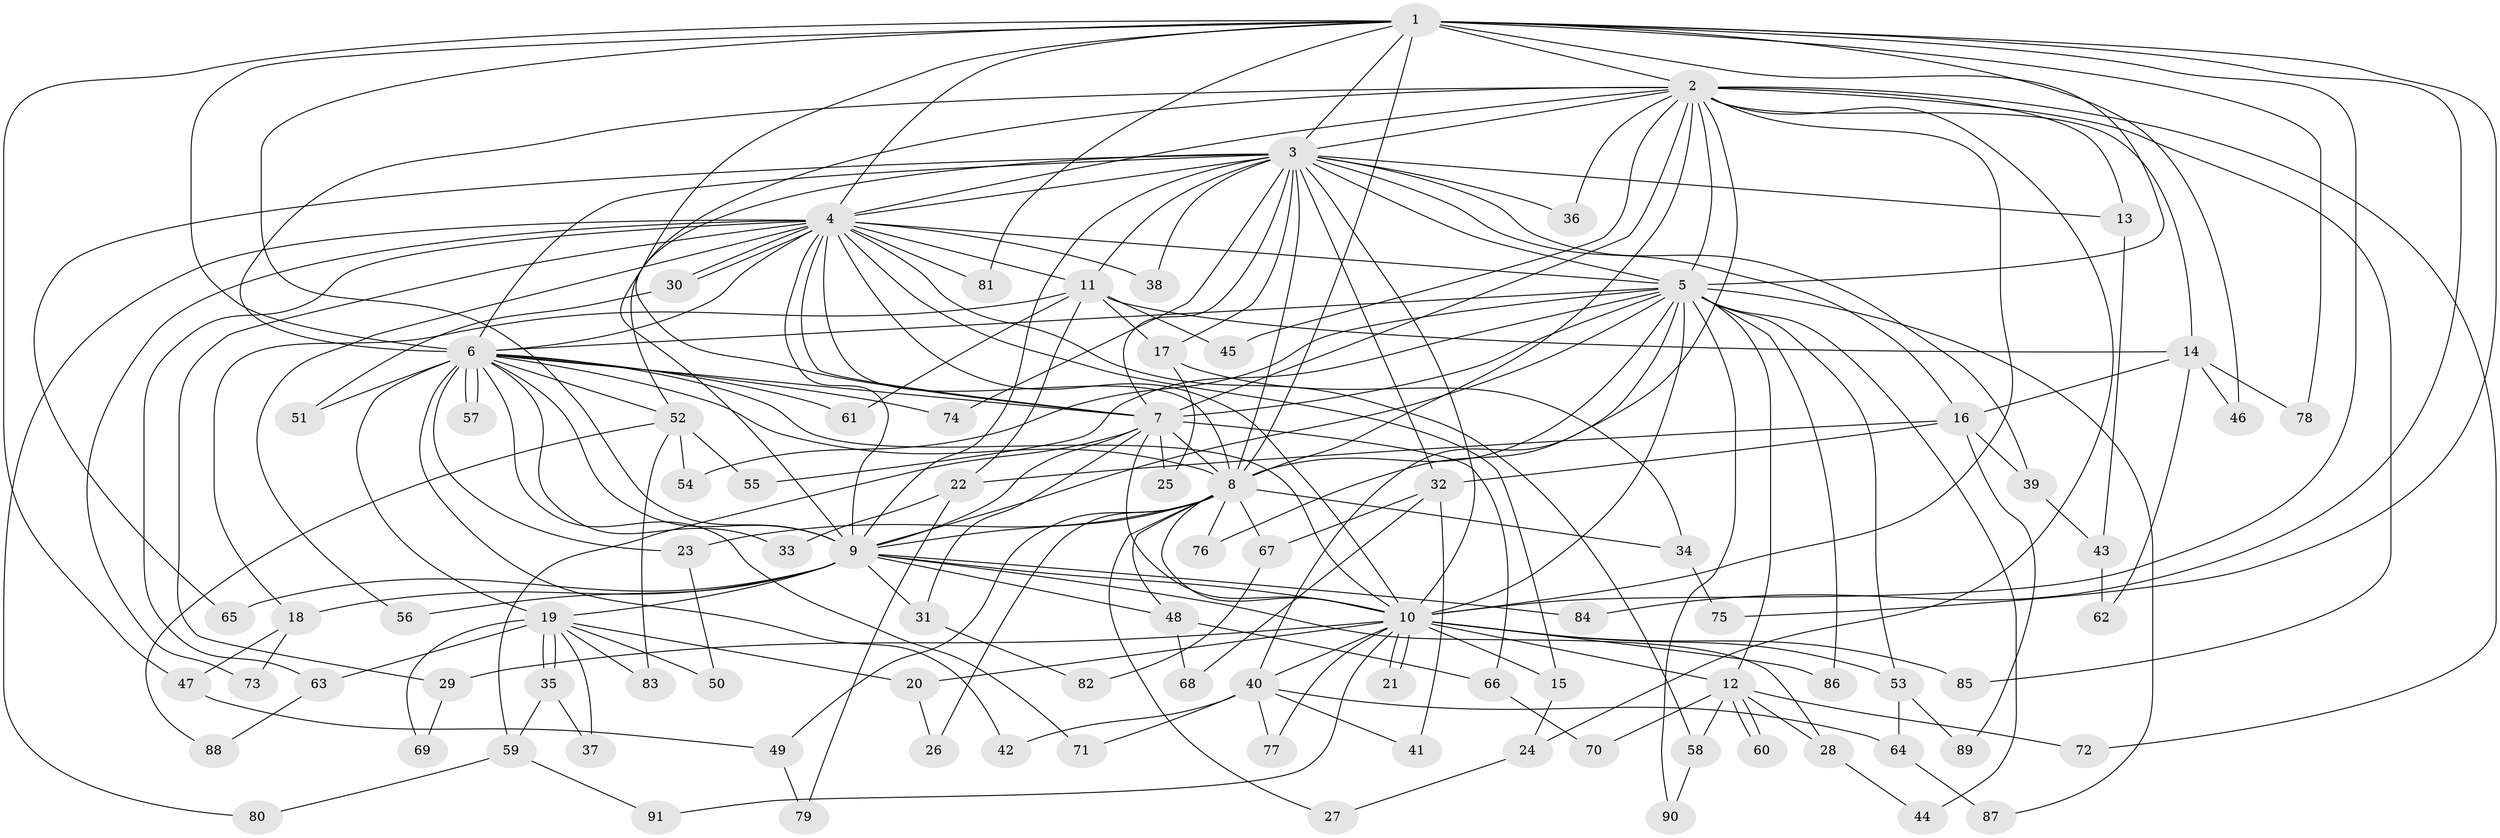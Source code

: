 // coarse degree distribution, {20: 0.014492753623188406, 22: 0.028985507246376812, 17: 0.028985507246376812, 18: 0.014492753623188406, 15: 0.014492753623188406, 11: 0.014492753623188406, 12: 0.014492753623188406, 8: 0.014492753623188406, 3: 0.18840579710144928, 4: 0.07246376811594203, 7: 0.014492753623188406, 5: 0.028985507246376812, 2: 0.5217391304347826, 6: 0.028985507246376812}
// Generated by graph-tools (version 1.1) at 2025/41/03/06/25 10:41:38]
// undirected, 91 vertices, 207 edges
graph export_dot {
graph [start="1"]
  node [color=gray90,style=filled];
  1;
  2;
  3;
  4;
  5;
  6;
  7;
  8;
  9;
  10;
  11;
  12;
  13;
  14;
  15;
  16;
  17;
  18;
  19;
  20;
  21;
  22;
  23;
  24;
  25;
  26;
  27;
  28;
  29;
  30;
  31;
  32;
  33;
  34;
  35;
  36;
  37;
  38;
  39;
  40;
  41;
  42;
  43;
  44;
  45;
  46;
  47;
  48;
  49;
  50;
  51;
  52;
  53;
  54;
  55;
  56;
  57;
  58;
  59;
  60;
  61;
  62;
  63;
  64;
  65;
  66;
  67;
  68;
  69;
  70;
  71;
  72;
  73;
  74;
  75;
  76;
  77;
  78;
  79;
  80;
  81;
  82;
  83;
  84;
  85;
  86;
  87;
  88;
  89;
  90;
  91;
  1 -- 2;
  1 -- 3;
  1 -- 4;
  1 -- 5;
  1 -- 6;
  1 -- 7;
  1 -- 8;
  1 -- 9;
  1 -- 10;
  1 -- 46;
  1 -- 47;
  1 -- 75;
  1 -- 78;
  1 -- 81;
  1 -- 84;
  2 -- 3;
  2 -- 4;
  2 -- 5;
  2 -- 6;
  2 -- 7;
  2 -- 8;
  2 -- 9;
  2 -- 10;
  2 -- 13;
  2 -- 14;
  2 -- 24;
  2 -- 36;
  2 -- 45;
  2 -- 72;
  2 -- 76;
  2 -- 85;
  3 -- 4;
  3 -- 5;
  3 -- 6;
  3 -- 7;
  3 -- 8;
  3 -- 9;
  3 -- 10;
  3 -- 11;
  3 -- 13;
  3 -- 16;
  3 -- 17;
  3 -- 32;
  3 -- 36;
  3 -- 38;
  3 -- 39;
  3 -- 52;
  3 -- 65;
  3 -- 74;
  4 -- 5;
  4 -- 6;
  4 -- 7;
  4 -- 8;
  4 -- 9;
  4 -- 10;
  4 -- 11;
  4 -- 15;
  4 -- 29;
  4 -- 30;
  4 -- 30;
  4 -- 38;
  4 -- 56;
  4 -- 58;
  4 -- 63;
  4 -- 73;
  4 -- 80;
  4 -- 81;
  5 -- 6;
  5 -- 7;
  5 -- 8;
  5 -- 9;
  5 -- 10;
  5 -- 12;
  5 -- 40;
  5 -- 44;
  5 -- 53;
  5 -- 54;
  5 -- 55;
  5 -- 86;
  5 -- 87;
  5 -- 90;
  6 -- 7;
  6 -- 8;
  6 -- 9;
  6 -- 10;
  6 -- 19;
  6 -- 23;
  6 -- 33;
  6 -- 42;
  6 -- 51;
  6 -- 52;
  6 -- 57;
  6 -- 57;
  6 -- 61;
  6 -- 71;
  6 -- 74;
  7 -- 8;
  7 -- 9;
  7 -- 10;
  7 -- 25;
  7 -- 31;
  7 -- 59;
  7 -- 66;
  8 -- 9;
  8 -- 10;
  8 -- 23;
  8 -- 26;
  8 -- 27;
  8 -- 34;
  8 -- 48;
  8 -- 49;
  8 -- 67;
  8 -- 76;
  9 -- 10;
  9 -- 18;
  9 -- 19;
  9 -- 28;
  9 -- 31;
  9 -- 48;
  9 -- 56;
  9 -- 65;
  9 -- 84;
  10 -- 12;
  10 -- 15;
  10 -- 20;
  10 -- 21;
  10 -- 21;
  10 -- 29;
  10 -- 40;
  10 -- 53;
  10 -- 77;
  10 -- 85;
  10 -- 86;
  10 -- 91;
  11 -- 14;
  11 -- 17;
  11 -- 18;
  11 -- 22;
  11 -- 45;
  11 -- 61;
  12 -- 28;
  12 -- 58;
  12 -- 60;
  12 -- 60;
  12 -- 70;
  12 -- 72;
  13 -- 43;
  14 -- 16;
  14 -- 46;
  14 -- 62;
  14 -- 78;
  15 -- 24;
  16 -- 22;
  16 -- 32;
  16 -- 39;
  16 -- 89;
  17 -- 25;
  17 -- 34;
  18 -- 47;
  18 -- 73;
  19 -- 20;
  19 -- 35;
  19 -- 35;
  19 -- 37;
  19 -- 50;
  19 -- 63;
  19 -- 69;
  19 -- 83;
  20 -- 26;
  22 -- 33;
  22 -- 79;
  23 -- 50;
  24 -- 27;
  28 -- 44;
  29 -- 69;
  30 -- 51;
  31 -- 82;
  32 -- 41;
  32 -- 67;
  32 -- 68;
  34 -- 75;
  35 -- 37;
  35 -- 59;
  39 -- 43;
  40 -- 41;
  40 -- 42;
  40 -- 64;
  40 -- 71;
  40 -- 77;
  43 -- 62;
  47 -- 49;
  48 -- 66;
  48 -- 68;
  49 -- 79;
  52 -- 54;
  52 -- 55;
  52 -- 83;
  52 -- 88;
  53 -- 64;
  53 -- 89;
  58 -- 90;
  59 -- 80;
  59 -- 91;
  63 -- 88;
  64 -- 87;
  66 -- 70;
  67 -- 82;
}
